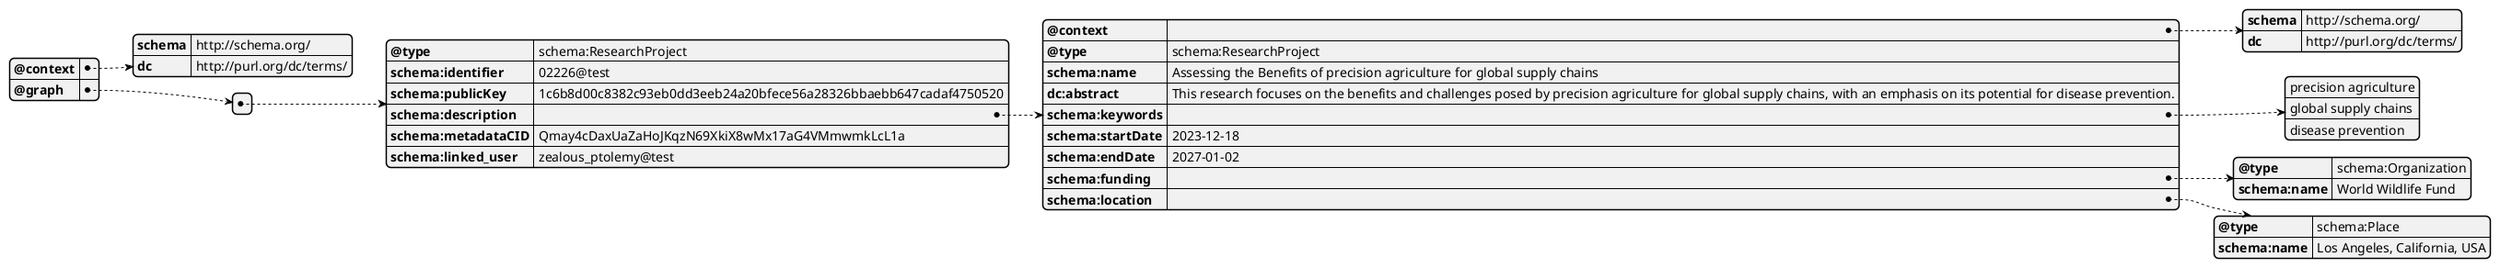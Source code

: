 @startjson
{
    "@context": {
        "schema": "http://schema.org/",
        "dc": "http://purl.org/dc/terms/"
    },
    "@graph": [
        {
            "@type": "schema:ResearchProject",
            "schema:identifier": "02226@test",
            "schema:publicKey": "1c6b8d00c8382c93eb0dd3eeb24a20bfece56a28326bbaebb647cadaf4750520",
            "schema:description": {
                "@context": {
                    "schema": "http://schema.org/",
                    "dc": "http://purl.org/dc/terms/"
                },
                "@type": "schema:ResearchProject",
                "schema:name": "Assessing the Benefits of precision agriculture for global supply chains",
                "dc:abstract": "This research focuses on the benefits and challenges posed by precision agriculture for global supply chains, with an emphasis on its potential for disease prevention.",
                "schema:keywords": [
                    "precision agriculture",
                    "global supply chains",
                    "disease prevention"
                ],
                "schema:startDate": "2023-12-18",
                "schema:endDate": "2027-01-02",
                "schema:funding": {
                    "@type": "schema:Organization",
                    "schema:name": "World Wildlife Fund"
                },
                "schema:location": {
                    "@type": "schema:Place",
                    "schema:name": "Los Angeles, California, USA"
                }
            },
            "schema:metadataCID": "Qmay4cDaxUaZaHoJKqzN69XkiX8wMx17aG4VMmwmkLcL1a",
            "schema:linked_user": "zealous_ptolemy@test"
        }
    ]
}
@endjson
